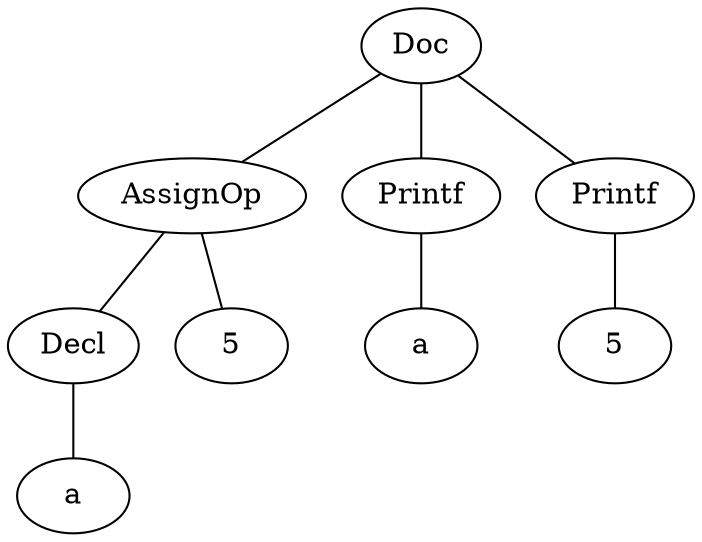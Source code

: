 graph G {
1 [label=Doc];
2 [label=AssignOp];
3 [label=Decl];
4 [label=a];
3 -- 4;
2 -- 3;
5 [label=5];
2 -- 5;
1 -- 2;
6 [label=Printf];
7 [label=a];
6 -- 7;
1 -- 6;
8 [label=Printf];
9 [label=5];
8 -- 9;
1 -- 8;
}
